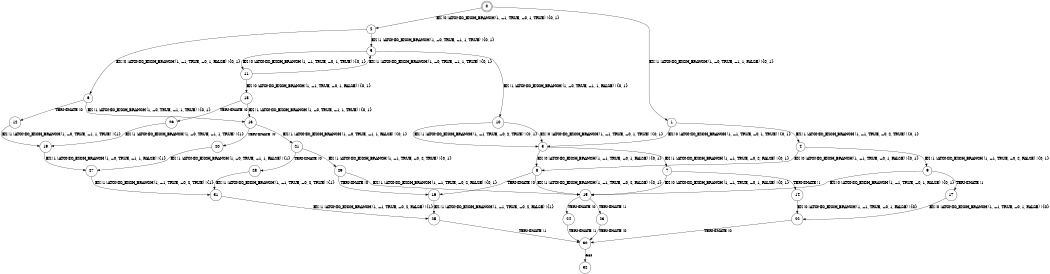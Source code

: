 digraph BCG {
size = "7, 10.5";
center = TRUE;
node [shape = circle];
0 [peripheries = 2];
0 -> 1 [label = "EX !1 !ATOMIC_EXCH_BRANCH (1, +0, TRUE, +1, 1, FALSE) !{0, 1}"];
0 -> 2 [label = "EX !0 !ATOMIC_EXCH_BRANCH (1, +1, TRUE, +0, 1, TRUE) !{0, 1}"];
1 -> 3 [label = "EX !0 !ATOMIC_EXCH_BRANCH (1, +1, TRUE, +0, 1, TRUE) !{0, 1}"];
1 -> 4 [label = "EX !1 !ATOMIC_EXCH_BRANCH (1, +1, TRUE, +0, 2, TRUE) !{0, 1}"];
2 -> 5 [label = "EX !1 !ATOMIC_EXCH_BRANCH (1, +0, TRUE, +1, 1, TRUE) !{0, 1}"];
2 -> 6 [label = "EX !0 !ATOMIC_EXCH_BRANCH (1, +1, TRUE, +0, 1, FALSE) !{0, 1}"];
3 -> 7 [label = "EX !1 !ATOMIC_EXCH_BRANCH (1, +1, TRUE, +0, 2, FALSE) !{0, 1}"];
3 -> 8 [label = "EX !0 !ATOMIC_EXCH_BRANCH (1, +1, TRUE, +0, 1, FALSE) !{0, 1}"];
4 -> 8 [label = "EX !0 !ATOMIC_EXCH_BRANCH (1, +1, TRUE, +0, 1, FALSE) !{0, 1}"];
4 -> 9 [label = "EX !1 !ATOMIC_EXCH_BRANCH (1, +1, TRUE, +0, 2, FALSE) !{0, 1}"];
5 -> 10 [label = "EX !1 !ATOMIC_EXCH_BRANCH (1, +0, TRUE, +1, 1, FALSE) !{0, 1}"];
5 -> 11 [label = "EX !0 !ATOMIC_EXCH_BRANCH (1, +1, TRUE, +0, 1, TRUE) !{0, 1}"];
6 -> 12 [label = "TERMINATE !0"];
6 -> 13 [label = "EX !1 !ATOMIC_EXCH_BRANCH (1, +0, TRUE, +1, 1, TRUE) !{0, 1}"];
7 -> 14 [label = "TERMINATE !1"];
7 -> 15 [label = "EX !0 !ATOMIC_EXCH_BRANCH (1, +1, TRUE, +0, 1, FALSE) !{0, 1}"];
8 -> 16 [label = "TERMINATE !0"];
8 -> 15 [label = "EX !1 !ATOMIC_EXCH_BRANCH (1, +1, TRUE, +0, 2, FALSE) !{0, 1}"];
9 -> 17 [label = "TERMINATE !1"];
9 -> 15 [label = "EX !0 !ATOMIC_EXCH_BRANCH (1, +1, TRUE, +0, 1, FALSE) !{0, 1}"];
10 -> 3 [label = "EX !1 !ATOMIC_EXCH_BRANCH (1, +1, TRUE, +0, 2, TRUE) !{0, 1}"];
10 -> 3 [label = "EX !0 !ATOMIC_EXCH_BRANCH (1, +1, TRUE, +0, 1, TRUE) !{0, 1}"];
11 -> 5 [label = "EX !1 !ATOMIC_EXCH_BRANCH (1, +0, TRUE, +1, 1, TRUE) !{0, 1}"];
11 -> 18 [label = "EX !0 !ATOMIC_EXCH_BRANCH (1, +1, TRUE, +0, 1, FALSE) !{0, 1}"];
12 -> 19 [label = "EX !1 !ATOMIC_EXCH_BRANCH (1, +0, TRUE, +1, 1, TRUE) !{1}"];
13 -> 20 [label = "TERMINATE !0"];
13 -> 21 [label = "EX !1 !ATOMIC_EXCH_BRANCH (1, +0, TRUE, +1, 1, FALSE) !{0, 1}"];
14 -> 22 [label = "EX !0 !ATOMIC_EXCH_BRANCH (1, +1, TRUE, +0, 1, FALSE) !{0}"];
15 -> 23 [label = "TERMINATE !1"];
15 -> 24 [label = "TERMINATE !0"];
16 -> 25 [label = "EX !1 !ATOMIC_EXCH_BRANCH (1, +1, TRUE, +0, 2, FALSE) !{1}"];
17 -> 22 [label = "EX !0 !ATOMIC_EXCH_BRANCH (1, +1, TRUE, +0, 1, FALSE) !{0}"];
18 -> 26 [label = "TERMINATE !0"];
18 -> 13 [label = "EX !1 !ATOMIC_EXCH_BRANCH (1, +0, TRUE, +1, 1, TRUE) !{0, 1}"];
19 -> 27 [label = "EX !1 !ATOMIC_EXCH_BRANCH (1, +0, TRUE, +1, 1, FALSE) !{1}"];
20 -> 27 [label = "EX !1 !ATOMIC_EXCH_BRANCH (1, +0, TRUE, +1, 1, FALSE) !{1}"];
21 -> 28 [label = "TERMINATE !0"];
21 -> 29 [label = "EX !1 !ATOMIC_EXCH_BRANCH (1, +1, TRUE, +0, 2, TRUE) !{0, 1}"];
22 -> 30 [label = "TERMINATE !0"];
23 -> 30 [label = "TERMINATE !0"];
24 -> 30 [label = "TERMINATE !1"];
25 -> 30 [label = "TERMINATE !1"];
26 -> 19 [label = "EX !1 !ATOMIC_EXCH_BRANCH (1, +0, TRUE, +1, 1, TRUE) !{1}"];
27 -> 31 [label = "EX !1 !ATOMIC_EXCH_BRANCH (1, +1, TRUE, +0, 2, TRUE) !{1}"];
28 -> 31 [label = "EX !1 !ATOMIC_EXCH_BRANCH (1, +1, TRUE, +0, 2, TRUE) !{1}"];
29 -> 16 [label = "TERMINATE !0"];
29 -> 15 [label = "EX !1 !ATOMIC_EXCH_BRANCH (1, +1, TRUE, +0, 2, FALSE) !{0, 1}"];
30 -> 32 [label = "exit"];
31 -> 25 [label = "EX !1 !ATOMIC_EXCH_BRANCH (1, +1, TRUE, +0, 2, FALSE) !{1}"];
}
